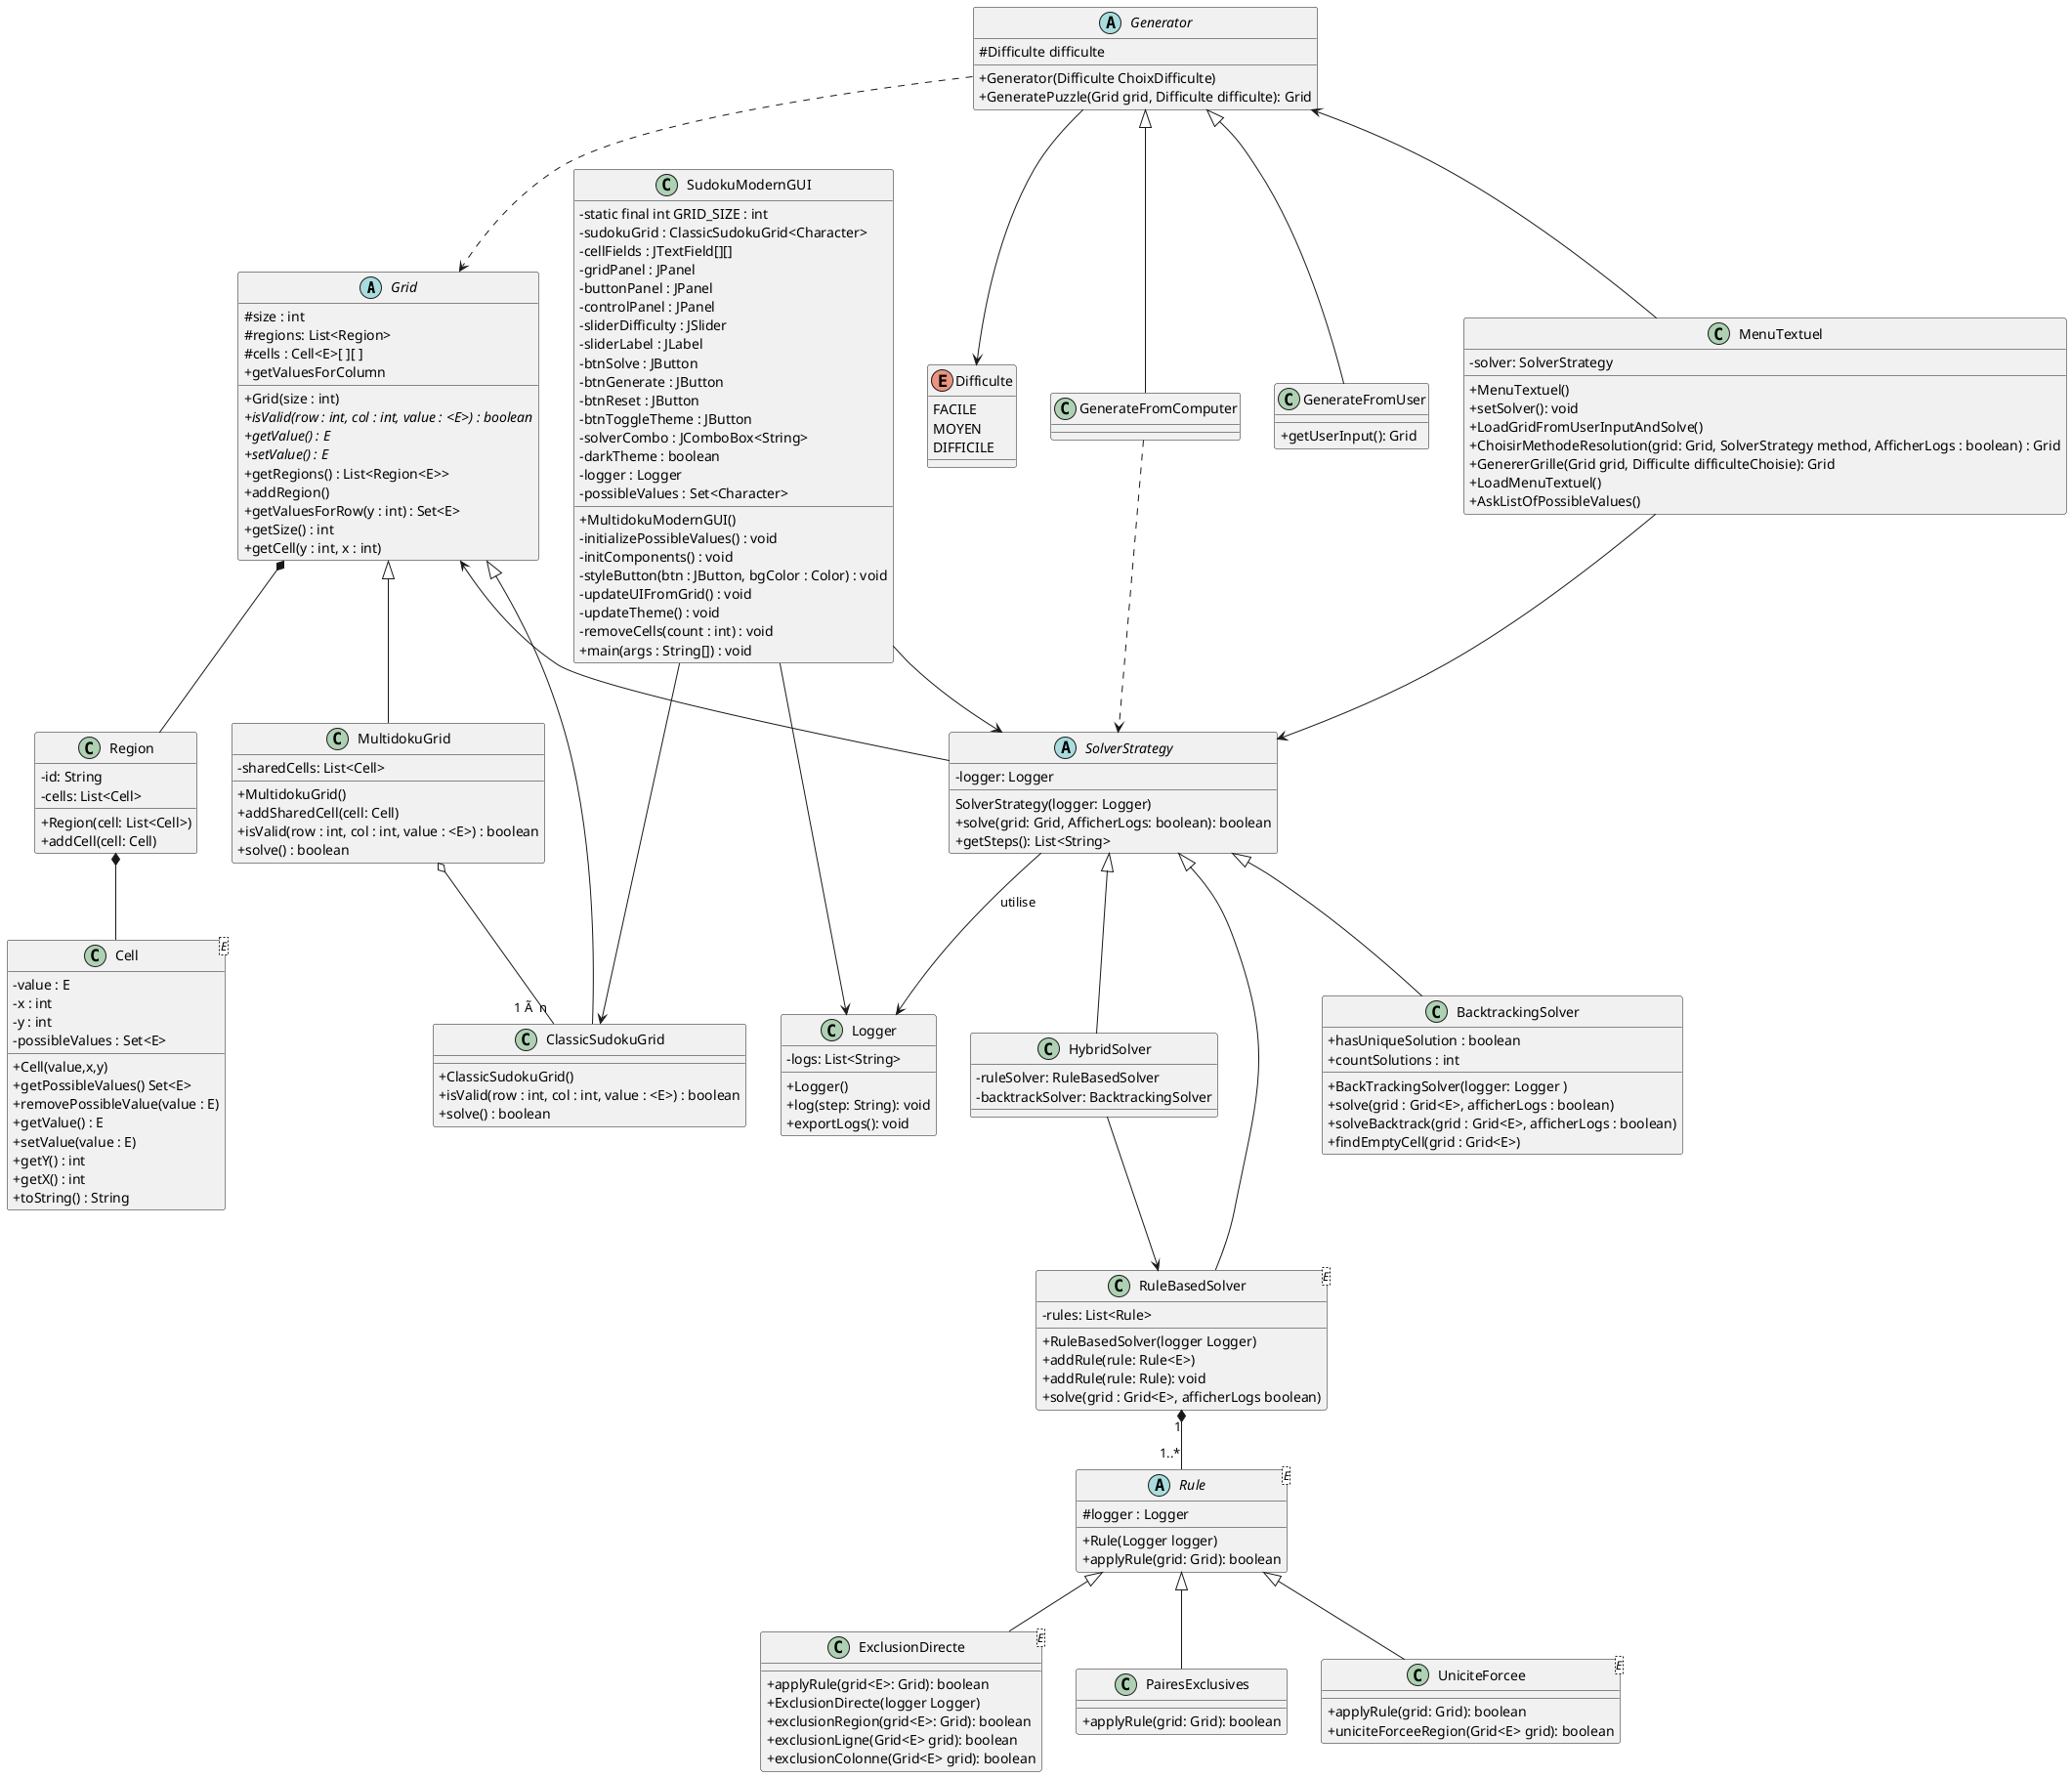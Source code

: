 @startuml
skinparam classAttributeIconSize 0
'https://plantuml.com/class-diagram

abstract class Grid{
    # size : int
    # regions: List<Region>
    # cells : Cell<E>[ ][ ]
    + Grid(size : int)
    + {abstract} isValid(row : int, col : int, value : <E>) : boolean
    + {abstract} getValue() : E
    + {abstract} setValue() : E
    + getRegions() : List<Region<E>>
    + addRegion()
    + getValuesForRow(y : int) : Set<E>
    + getSize() : int
    + getValuesForColumn
    + getCell(y : int, x : int)
}

class Region {
    - id: String
    - cells: List<Cell>
    +Region(cell: List<Cell>)
    + addCell(cell: Cell)
}

class Cell<E> {
    -value : E
    -x : int
    -y : int
    -possibleValues : Set<E>
    +Cell(value,x,y)
    +getPossibleValues() Set<E>
    +removePossibleValue(value : E)
    +getValue() : E
    +setValue(value : E)
    +getY() : int
    +getX() : int
    +toString() : String
}

class ClassicSudokuGrid{
    + ClassicSudokuGrid()
    + isValid(row : int, col : int, value : <E>) : boolean
    + solve() : boolean
}

class MultidokuGrid{
    - sharedCells: List<Cell>
    + MultidokuGrid()
    + addSharedCell(cell: Cell)
    + isValid(row : int, col : int, value : <E>) : boolean
    + solve() : boolean
}

abstract class Rule<E> {
    #logger : Logger
    +Rule(Logger logger)
    + applyRule(grid: Grid): boolean
}
class ExclusionDirecte<E> extends Rule {
    + applyRule(grid<E>: Grid): boolean
    + ExclusionDirecte(logger Logger)
    + exclusionRegion(grid<E>: Grid): boolean
    + exclusionLigne(Grid<E> grid): boolean
    + exclusionColonne(Grid<E> grid): boolean
}
class PairesExclusives extends Rule {
    + applyRule(grid: Grid): boolean
}
class UniciteForcee<E> extends Rule {
    + applyRule(grid: Grid): boolean
    + uniciteForceeRegion(Grid<E> grid): boolean
}

enum Difficulte{
    FACILE
    MOYEN
    DIFFICILE
}

Generator --> Difficulte

Abstract class Generator {
    # Difficulte difficulte
    + Generator(Difficulte ChoixDifficulte)
    +GeneratePuzzle(Grid grid, Difficulte difficulte): Grid
}
Generator ..> Grid

class GenerateFromComputer extends Generator{
}

class GenerateFromUser extends Generator{
    + getUserInput(): Grid
}

class MenuTextuel {
    - solver: SolverStrategy
    +MenuTextuel()
    + setSolver(): void
    +LoadGridFromUserInputAndSolve()
    +ChoisirMethodeResolution(grid: Grid, SolverStrategy method, AfficherLogs : boolean) : Grid
    +GenererGrille(Grid grid, Difficulte difficulteChoisie): Grid
    +LoadMenuTextuel()
    +AskListOfPossibleValues()
}

MenuTextuel --> SolverStrategy



class RuleBasedSolver<E> {
    - rules: List<Rule>
    + RuleBasedSolver(logger Logger)
    + addRule(rule: Rule<E>)
    + addRule(rule: Rule): void
    + solve(grid : Grid<E>, afficherLogs boolean)
}

class BacktrackingSolver {
    +BackTrackingSolver(logger: Logger )
    +solve(grid : Grid<E>, afficherLogs : boolean)
    +solveBacktrack(grid : Grid<E>, afficherLogs : boolean)
    +findEmptyCell(grid : Grid<E>)
    +hasUniqueSolution : boolean
    +countSolutions : int
}

class HybridSolver {
    - ruleSolver: RuleBasedSolver
    - backtrackSolver: BacktrackingSolver
}

class Logger {
    - logs: List<String>
    + Logger()
    + log(step: String): void
    + exportLogs(): void
}

abstract class SolverStrategy {
    - logger: Logger
    SolverStrategy(logger: Logger)
    + solve(grid: Grid, AfficherLogs: boolean): boolean
    + getSteps(): List<String>
}

class SudokuModernGUI {
  - static final int GRID_SIZE : int
  - sudokuGrid : ClassicSudokuGrid<Character>
  - cellFields : JTextField[][]
  - gridPanel : JPanel
  - buttonPanel : JPanel
  - controlPanel : JPanel
  - sliderDifficulty : JSlider
  - sliderLabel : JLabel
  - btnSolve : JButton
  - btnGenerate : JButton
  - btnReset : JButton
  - btnToggleTheme : JButton
  - solverCombo : JComboBox<String>
  - darkTheme : boolean
  - logger : Logger
  - possibleValues : Set<Character>
  + MultidokuModernGUI()
  - initializePossibleValues() : void
  - initComponents() : void
  - styleButton(btn : JButton, bgColor : Color) : void
  - updateUIFromGrid() : void
  - updateTheme() : void
  - removeCells(count : int) : void
  + main(args : String[]) : void
}

SolverStrategy --> Logger : utilise

Generator<--MenuTextuel

Grid <|-- MultidokuGrid
Grid <|-- ClassicSudokuGrid
Grid *-- Region
Grid <-- SolverStrategy

GenerateFromComputer ..> SolverStrategy

MultidokuGrid o-- "1 Ã  n" ClassicSudokuGrid

Region *-- Cell

SolverStrategy <|-- RuleBasedSolver
SolverStrategy <|-- HybridSolver
SolverStrategy <|-- BacktrackingSolver
RuleBasedSolver "1" *-- "1..*" Rule
HybridSolver --> RuleBasedSolver
SudokuModernGUI --> ClassicSudokuGrid
SudokuModernGUI --> Logger
SudokuModernGUI --> SolverStrategy




@enduml